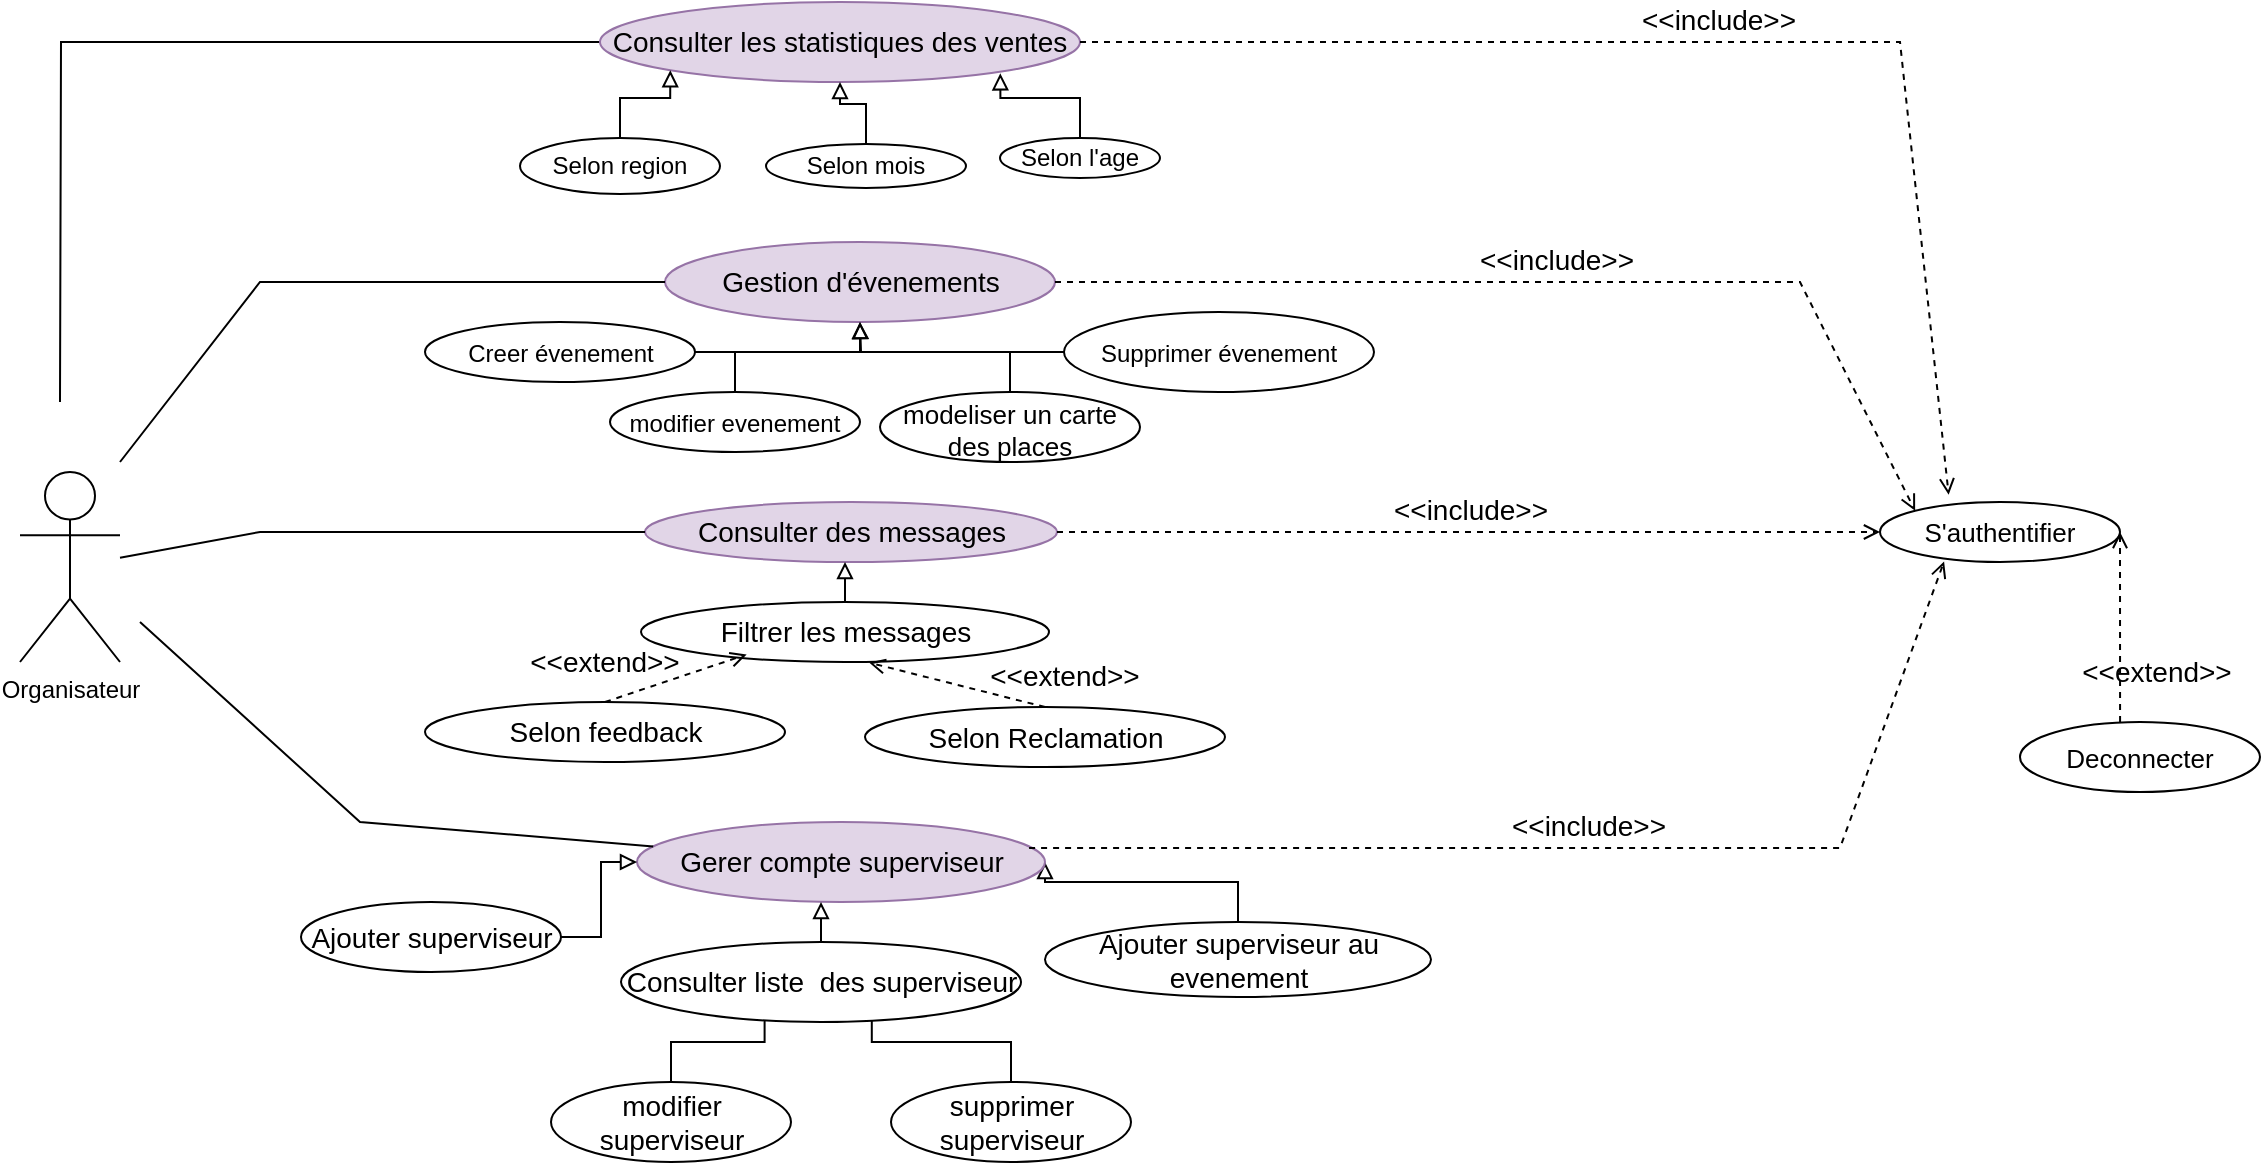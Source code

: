 <mxfile version="21.0.2" type="github">
  <diagram name="Page-1" id="tvrXYWguxjk-g5KQNEeY">
    <mxGraphModel dx="1528" dy="789" grid="1" gridSize="10" guides="1" tooltips="1" connect="1" arrows="1" fold="1" page="1" pageScale="1" pageWidth="1169" pageHeight="827" math="0" shadow="0">
      <root>
        <mxCell id="0" />
        <mxCell id="1" parent="0" />
        <mxCell id="25iMhyRyphCtYw7AUOcz-5" style="edgeStyle=orthogonalEdgeStyle;rounded=0;orthogonalLoop=1;jettySize=auto;html=1;endArrow=none;endFill=0;" edge="1" parent="1" source="I1212vl05lIgOYmDwrLI-4">
          <mxGeometry relative="1" as="geometry">
            <mxPoint x="50" y="320" as="targetPoint" />
          </mxGeometry>
        </mxCell>
        <mxCell id="I1212vl05lIgOYmDwrLI-4" value="&lt;font style=&quot;font-size: 14px;&quot;&gt;Consulter les statistiques des ventes &lt;/font&gt;" style="html=1;overflow=block;blockSpacing=1;whiteSpace=wrap;ellipse;fontSize=13;spacing=3.8;strokeColor=#9673a6;strokeOpacity=100;rounded=1;absoluteArcSize=1;arcSize=9;strokeWidth=1;lucidId=.BitsejxpJ_f;fillColor=#e1d5e7;" parent="1" vertex="1">
          <mxGeometry x="320" y="120" width="240" height="40" as="geometry" />
        </mxCell>
        <mxCell id="I1212vl05lIgOYmDwrLI-6" value="&lt;font style=&quot;font-size: 14px;&quot;&gt;Gestion d&#39;évenements&lt;/font&gt;" style="html=1;overflow=block;blockSpacing=1;whiteSpace=wrap;ellipse;fontSize=13;spacing=3.8;strokeColor=#9673a6;strokeOpacity=100;rounded=1;absoluteArcSize=1;arcSize=9;strokeWidth=1;lucidId=.BitsejxpJ_f;fillColor=#e1d5e7;" parent="1" vertex="1">
          <mxGeometry x="352.5" y="240" width="195" height="40" as="geometry" />
        </mxCell>
        <mxCell id="6kgnM06NobJMtCzkACtN-29" style="edgeStyle=orthogonalEdgeStyle;rounded=0;orthogonalLoop=1;jettySize=auto;html=1;exitX=1;exitY=0.5;exitDx=0;exitDy=0;fontSize=14;endArrow=none;endFill=0;" parent="1" source="I1212vl05lIgOYmDwrLI-8" edge="1">
          <mxGeometry relative="1" as="geometry">
            <Array as="points">
              <mxPoint x="450" y="295" />
            </Array>
            <mxPoint x="450" y="290" as="targetPoint" />
          </mxGeometry>
        </mxCell>
        <mxCell id="I1212vl05lIgOYmDwrLI-8" value="&lt;font style=&quot;font-size: 12px;&quot;&gt;Creer évenement&lt;/font&gt;" style="html=1;overflow=block;blockSpacing=1;whiteSpace=wrap;ellipse;fontSize=13;spacing=3.8;strokeColor=#000000;strokeOpacity=100;rounded=1;absoluteArcSize=1;arcSize=9;strokeWidth=1;lucidId=.BitsejxpJ_f;" parent="1" vertex="1">
          <mxGeometry x="232.5" y="280" width="135" height="30" as="geometry" />
        </mxCell>
        <mxCell id="6kgnM06NobJMtCzkACtN-31" style="edgeStyle=orthogonalEdgeStyle;rounded=0;orthogonalLoop=1;jettySize=auto;html=1;fontSize=14;endArrow=block;endFill=0;entryX=0.5;entryY=1;entryDx=0;entryDy=0;" parent="1" source="I1212vl05lIgOYmDwrLI-10" target="I1212vl05lIgOYmDwrLI-6" edge="1">
          <mxGeometry relative="1" as="geometry">
            <Array as="points" />
            <mxPoint x="450" y="290" as="targetPoint" />
          </mxGeometry>
        </mxCell>
        <mxCell id="I1212vl05lIgOYmDwrLI-10" value="&lt;font style=&quot;font-size: 12px;&quot;&gt;modifier evenement&lt;/font&gt;" style="html=1;overflow=block;blockSpacing=1;whiteSpace=wrap;ellipse;fontSize=13;spacing=3.8;strokeColor=#000000;strokeOpacity=100;rounded=1;absoluteArcSize=1;arcSize=9;strokeWidth=1;lucidId=.BitsejxpJ_f;" parent="1" vertex="1">
          <mxGeometry x="325" y="315" width="125" height="30" as="geometry" />
        </mxCell>
        <mxCell id="6kgnM06NobJMtCzkACtN-30" style="rounded=0;orthogonalLoop=1;jettySize=auto;html=1;fontSize=14;endArrow=none;endFill=0;" parent="1" source="I1212vl05lIgOYmDwrLI-12" edge="1">
          <mxGeometry relative="1" as="geometry">
            <mxPoint x="450" y="295" as="targetPoint" />
          </mxGeometry>
        </mxCell>
        <mxCell id="I1212vl05lIgOYmDwrLI-12" value="&lt;font style=&quot;font-size: 12px;&quot;&gt;Supprimer évenement &lt;/font&gt;" style="html=1;overflow=block;blockSpacing=1;whiteSpace=wrap;ellipse;fontSize=13;spacing=3.8;strokeColor=#000000;strokeOpacity=100;rounded=1;absoluteArcSize=1;arcSize=9;strokeWidth=1;lucidId=.BitsejxpJ_f;" parent="1" vertex="1">
          <mxGeometry x="552" y="275" width="155" height="40" as="geometry" />
        </mxCell>
        <mxCell id="I1212vl05lIgOYmDwrLI-14" value="&lt;font style=&quot;font-size: 14px;&quot;&gt;Consulter des messages  &lt;/font&gt;" style="ellipse;whiteSpace=wrap;html=1;strokeWidth=1;strokeColor=#9673a6;fillColor=#e1d5e7;" parent="1" vertex="1">
          <mxGeometry x="342.5" y="370" width="206" height="30" as="geometry" />
        </mxCell>
        <mxCell id="6kgnM06NobJMtCzkACtN-33" style="edgeStyle=orthogonalEdgeStyle;rounded=0;orthogonalLoop=1;jettySize=auto;html=1;entryX=0.485;entryY=1;entryDx=0;entryDy=0;entryPerimeter=0;fontSize=14;endArrow=block;endFill=0;" parent="1" source="I1212vl05lIgOYmDwrLI-16" target="I1212vl05lIgOYmDwrLI-14" edge="1">
          <mxGeometry relative="1" as="geometry" />
        </mxCell>
        <mxCell id="I1212vl05lIgOYmDwrLI-16" value="&lt;div style=&quot;font-size: 14px;&quot;&gt;&lt;font style=&quot;font-size: 14px;&quot;&gt;Filtrer les messages &lt;br&gt;&lt;/font&gt;&lt;/div&gt;" style="ellipse;whiteSpace=wrap;html=1;strokeWidth=1;strokeColor=#000000;" parent="1" vertex="1">
          <mxGeometry x="340.5" y="420" width="204" height="30" as="geometry" />
        </mxCell>
        <mxCell id="6kgnM06NobJMtCzkACtN-17" style="edgeStyle=orthogonalEdgeStyle;rounded=0;orthogonalLoop=1;jettySize=auto;html=1;entryX=1;entryY=0.5;entryDx=0;entryDy=0;fontSize=14;endArrow=block;endFill=0;" parent="1" source="I1212vl05lIgOYmDwrLI-17" target="6kgnM06NobJMtCzkACtN-10" edge="1">
          <mxGeometry relative="1" as="geometry">
            <Array as="points">
              <mxPoint x="639.5" y="560" />
              <mxPoint x="542.5" y="560" />
            </Array>
          </mxGeometry>
        </mxCell>
        <mxCell id="I1212vl05lIgOYmDwrLI-17" value="&lt;div&gt;&lt;font style=&quot;font-size: 14px;&quot;&gt;Ajouter superviseur au evenement&lt;/font&gt;&lt;/div&gt;" style="ellipse;whiteSpace=wrap;html=1;strokeWidth=1;strokeColor=#000000;" parent="1" vertex="1">
          <mxGeometry x="542.5" y="580" width="193" height="37.5" as="geometry" />
        </mxCell>
        <mxCell id="I1212vl05lIgOYmDwrLI-18" value="S&#39;authentifier" style="html=1;overflow=block;blockSpacing=1;whiteSpace=wrap;ellipse;fontSize=13;spacing=3.8;strokeColor=#000000;strokeOpacity=100;rounded=1;absoluteArcSize=1;arcSize=9;strokeWidth=1;lucidId=XvitAHHM73nt;" parent="1" vertex="1">
          <mxGeometry x="960" y="370" width="120" height="30" as="geometry" />
        </mxCell>
        <mxCell id="I1212vl05lIgOYmDwrLI-19" value="Deconnecter" style="html=1;overflow=block;blockSpacing=1;whiteSpace=wrap;ellipse;fontSize=13;spacing=3.8;strokeColor=#000000;strokeOpacity=100;rounded=1;absoluteArcSize=1;arcSize=9;strokeWidth=1;lucidId=XvitmW9DInrr;" parent="1" vertex="1">
          <mxGeometry x="1030" y="480" width="120" height="35" as="geometry" />
        </mxCell>
        <mxCell id="I1212vl05lIgOYmDwrLI-31" value="&amp;lt;&amp;lt;extend&amp;gt;&amp;gt;" style="html=1;verticalAlign=bottom;labelBackgroundColor=none;endArrow=open;endFill=0;dashed=1;rounded=0;fontSize=14;entryX=1;entryY=0.5;entryDx=0;entryDy=0;exitX=0.417;exitY=0;exitDx=0;exitDy=0;exitPerimeter=0;strokeWidth=1;strokeColor=#000000;" parent="1" source="I1212vl05lIgOYmDwrLI-19" target="I1212vl05lIgOYmDwrLI-18" edge="1">
          <mxGeometry x="-0.701" y="-18" width="160" relative="1" as="geometry">
            <mxPoint x="1370" y="530" as="sourcePoint" />
            <mxPoint x="1530" y="530" as="targetPoint" />
            <mxPoint as="offset" />
          </mxGeometry>
        </mxCell>
        <mxCell id="I1212vl05lIgOYmDwrLI-32" value="&lt;div style=&quot;font-size: 14px;&quot;&gt;&lt;font style=&quot;font-size: 14px;&quot;&gt;Selon feedback&lt;br&gt;&lt;/font&gt;&lt;/div&gt;" style="ellipse;whiteSpace=wrap;html=1;strokeWidth=1;strokeColor=#000000;" parent="1" vertex="1">
          <mxGeometry x="232.5" y="470" width="180" height="30" as="geometry" />
        </mxCell>
        <mxCell id="I1212vl05lIgOYmDwrLI-33" value="&lt;div style=&quot;font-size: 14px;&quot;&gt;&lt;font style=&quot;font-size: 14px;&quot;&gt;Selon Reclamation&lt;br&gt;&lt;/font&gt;&lt;/div&gt;" style="ellipse;whiteSpace=wrap;html=1;strokeWidth=1;strokeColor=#000000;" parent="1" vertex="1">
          <mxGeometry x="452.5" y="472.5" width="180" height="30" as="geometry" />
        </mxCell>
        <mxCell id="I1212vl05lIgOYmDwrLI-41" value="&amp;lt;&amp;lt;extend&amp;gt;&amp;gt;" style="html=1;verticalAlign=bottom;labelBackgroundColor=none;endArrow=open;endFill=0;dashed=1;rounded=0;fontSize=14;entryX=0.259;entryY=0.875;entryDx=0;entryDy=0;exitX=0.5;exitY=0;exitDx=0;exitDy=0;strokeWidth=1;strokeColor=#000000;entryPerimeter=0;" parent="1" source="I1212vl05lIgOYmDwrLI-32" target="I1212vl05lIgOYmDwrLI-16" edge="1">
          <mxGeometry x="-0.915" y="9" width="160" relative="1" as="geometry">
            <mxPoint x="264.822" y="162.43" as="sourcePoint" />
            <mxPoint x="413.068" y="119.192" as="targetPoint" />
            <Array as="points" />
            <mxPoint as="offset" />
          </mxGeometry>
        </mxCell>
        <mxCell id="I1212vl05lIgOYmDwrLI-42" value="&amp;lt;&amp;lt;extend&amp;gt;&amp;gt;" style="html=1;verticalAlign=bottom;labelBackgroundColor=none;endArrow=open;endFill=0;dashed=1;rounded=0;fontSize=14;exitX=0.5;exitY=0;exitDx=0;exitDy=0;strokeWidth=1;strokeColor=#000000;entryX=0.559;entryY=1.01;entryDx=0;entryDy=0;entryPerimeter=0;" parent="1" source="I1212vl05lIgOYmDwrLI-33" target="I1212vl05lIgOYmDwrLI-16" edge="1">
          <mxGeometry x="-1" y="-11" width="160" relative="1" as="geometry">
            <mxPoint x="320.5" y="573.75" as="sourcePoint" />
            <mxPoint x="455.5" y="513.75" as="targetPoint" />
            <Array as="points" />
            <mxPoint x="7" y="6" as="offset" />
          </mxGeometry>
        </mxCell>
        <mxCell id="6kgnM06NobJMtCzkACtN-41" style="edgeStyle=orthogonalEdgeStyle;rounded=0;orthogonalLoop=1;jettySize=auto;html=1;entryX=0.834;entryY=0.892;entryDx=0;entryDy=0;entryPerimeter=0;fontSize=14;endArrow=block;endFill=0;" parent="1" source="6kgnM06NobJMtCzkACtN-1" target="I1212vl05lIgOYmDwrLI-4" edge="1">
          <mxGeometry relative="1" as="geometry" />
        </mxCell>
        <mxCell id="6kgnM06NobJMtCzkACtN-1" value="&lt;font style=&quot;font-size: 12px;&quot;&gt;Selon l&#39;age&lt;/font&gt;" style="ellipse;whiteSpace=wrap;html=1;" parent="1" vertex="1">
          <mxGeometry x="520" y="188" width="80" height="20" as="geometry" />
        </mxCell>
        <mxCell id="6kgnM06NobJMtCzkACtN-39" style="edgeStyle=orthogonalEdgeStyle;rounded=0;orthogonalLoop=1;jettySize=auto;html=1;exitX=0.5;exitY=0;exitDx=0;exitDy=0;fontSize=14;endArrow=block;endFill=0;" parent="1" source="6kgnM06NobJMtCzkACtN-2" target="I1212vl05lIgOYmDwrLI-4" edge="1">
          <mxGeometry relative="1" as="geometry" />
        </mxCell>
        <mxCell id="6kgnM06NobJMtCzkACtN-2" value="&lt;div&gt;&lt;font style=&quot;font-size: 12px;&quot;&gt;Selon &lt;font style=&quot;font-size: 12px;&quot;&gt;mois&lt;/font&gt;&lt;/font&gt;&lt;/div&gt;" style="ellipse;whiteSpace=wrap;html=1;" parent="1" vertex="1">
          <mxGeometry x="403" y="191" width="100" height="22" as="geometry" />
        </mxCell>
        <mxCell id="6kgnM06NobJMtCzkACtN-38" style="edgeStyle=orthogonalEdgeStyle;rounded=0;orthogonalLoop=1;jettySize=auto;html=1;entryX=0;entryY=1;entryDx=0;entryDy=0;fontSize=14;endArrow=block;endFill=0;" parent="1" source="6kgnM06NobJMtCzkACtN-3" target="I1212vl05lIgOYmDwrLI-4" edge="1">
          <mxGeometry relative="1" as="geometry" />
        </mxCell>
        <mxCell id="6kgnM06NobJMtCzkACtN-3" value="&lt;font style=&quot;font-size: 12px;&quot;&gt;Selon region&lt;/font&gt;" style="ellipse;whiteSpace=wrap;html=1;" parent="1" vertex="1">
          <mxGeometry x="280" y="188" width="100" height="28" as="geometry" />
        </mxCell>
        <mxCell id="6kgnM06NobJMtCzkACtN-10" value="&lt;font style=&quot;font-size: 14px;&quot;&gt;Gerer compte superviseur&lt;/font&gt;" style="ellipse;whiteSpace=wrap;html=1;strokeWidth=1;strokeColor=#9673a6;fillColor=#e1d5e7;" parent="1" vertex="1">
          <mxGeometry x="338.5" y="530" width="204" height="40" as="geometry" />
        </mxCell>
        <mxCell id="6kgnM06NobJMtCzkACtN-16" style="edgeStyle=orthogonalEdgeStyle;rounded=0;orthogonalLoop=1;jettySize=auto;html=1;fontSize=14;endArrow=block;endFill=0;" parent="1" source="6kgnM06NobJMtCzkACtN-11" target="6kgnM06NobJMtCzkACtN-10" edge="1">
          <mxGeometry relative="1" as="geometry" />
        </mxCell>
        <mxCell id="6kgnM06NobJMtCzkACtN-11" value="Ajouter superviseur" style="ellipse;whiteSpace=wrap;html=1;fontSize=14;" parent="1" vertex="1">
          <mxGeometry x="170.5" y="570" width="130" height="35" as="geometry" />
        </mxCell>
        <mxCell id="6kgnM06NobJMtCzkACtN-18" style="edgeStyle=orthogonalEdgeStyle;rounded=0;orthogonalLoop=1;jettySize=auto;html=1;entryX=0.359;entryY=0.961;entryDx=0;entryDy=0;entryPerimeter=0;fontSize=14;endArrow=none;endFill=0;" parent="1" source="6kgnM06NobJMtCzkACtN-12" target="6kgnM06NobJMtCzkACtN-14" edge="1">
          <mxGeometry relative="1" as="geometry" />
        </mxCell>
        <mxCell id="6kgnM06NobJMtCzkACtN-12" value="modifier superviseur" style="ellipse;whiteSpace=wrap;html=1;fontSize=14;" parent="1" vertex="1">
          <mxGeometry x="295.5" y="660" width="120" height="40" as="geometry" />
        </mxCell>
        <mxCell id="6kgnM06NobJMtCzkACtN-19" style="edgeStyle=orthogonalEdgeStyle;rounded=0;orthogonalLoop=1;jettySize=auto;html=1;entryX=0.627;entryY=0.975;entryDx=0;entryDy=0;entryPerimeter=0;fontSize=14;endArrow=none;endFill=0;" parent="1" source="6kgnM06NobJMtCzkACtN-13" target="6kgnM06NobJMtCzkACtN-14" edge="1">
          <mxGeometry relative="1" as="geometry" />
        </mxCell>
        <mxCell id="6kgnM06NobJMtCzkACtN-13" value="supprimer superviseur" style="ellipse;whiteSpace=wrap;html=1;fontSize=14;" parent="1" vertex="1">
          <mxGeometry x="465.5" y="660" width="120" height="40" as="geometry" />
        </mxCell>
        <mxCell id="6kgnM06NobJMtCzkACtN-15" style="edgeStyle=orthogonalEdgeStyle;rounded=0;orthogonalLoop=1;jettySize=auto;html=1;exitX=0.5;exitY=0;exitDx=0;exitDy=0;fontSize=14;endArrow=block;endFill=0;" parent="1" source="6kgnM06NobJMtCzkACtN-14" edge="1">
          <mxGeometry relative="1" as="geometry">
            <mxPoint x="430.5" y="570" as="targetPoint" />
          </mxGeometry>
        </mxCell>
        <mxCell id="6kgnM06NobJMtCzkACtN-14" value="Consulter liste&amp;nbsp; des superviseur" style="ellipse;whiteSpace=wrap;html=1;fontSize=14;" parent="1" vertex="1">
          <mxGeometry x="330.5" y="590" width="200" height="40" as="geometry" />
        </mxCell>
        <mxCell id="6kgnM06NobJMtCzkACtN-34" value="&amp;lt;&amp;lt;include&amp;gt;&amp;gt;" style="html=1;verticalAlign=bottom;labelBackgroundColor=none;endArrow=open;endFill=0;dashed=1;rounded=0;fontSize=14;exitX=1;exitY=0.5;exitDx=0;exitDy=0;entryX=0.286;entryY=-0.122;entryDx=0;entryDy=0;entryPerimeter=0;" parent="1" source="I1212vl05lIgOYmDwrLI-4" target="I1212vl05lIgOYmDwrLI-18" edge="1">
          <mxGeometry width="160" relative="1" as="geometry">
            <mxPoint x="410" y="320" as="sourcePoint" />
            <mxPoint x="570" y="320" as="targetPoint" />
            <Array as="points">
              <mxPoint x="970" y="140" />
            </Array>
          </mxGeometry>
        </mxCell>
        <mxCell id="6kgnM06NobJMtCzkACtN-35" value="&amp;lt;&amp;lt;include&amp;gt;&amp;gt;" style="html=1;verticalAlign=bottom;labelBackgroundColor=none;endArrow=open;endFill=0;dashed=1;rounded=0;fontSize=14;exitX=1;exitY=0.5;exitDx=0;exitDy=0;entryX=0;entryY=0;entryDx=0;entryDy=0;" parent="1" source="I1212vl05lIgOYmDwrLI-6" target="I1212vl05lIgOYmDwrLI-18" edge="1">
          <mxGeometry width="160" relative="1" as="geometry">
            <mxPoint x="410" y="320" as="sourcePoint" />
            <mxPoint x="570" y="320" as="targetPoint" />
            <Array as="points">
              <mxPoint x="920" y="260" />
            </Array>
          </mxGeometry>
        </mxCell>
        <mxCell id="6kgnM06NobJMtCzkACtN-36" value="&amp;lt;&amp;lt;include&amp;gt;&amp;gt;" style="html=1;verticalAlign=bottom;labelBackgroundColor=none;endArrow=open;endFill=0;dashed=1;rounded=0;fontSize=14;entryX=0;entryY=0.5;entryDx=0;entryDy=0;exitX=1;exitY=0.5;exitDx=0;exitDy=0;" parent="1" source="I1212vl05lIgOYmDwrLI-14" target="I1212vl05lIgOYmDwrLI-18" edge="1">
          <mxGeometry width="160" relative="1" as="geometry">
            <mxPoint x="410" y="400" as="sourcePoint" />
            <mxPoint x="570" y="400" as="targetPoint" />
          </mxGeometry>
        </mxCell>
        <mxCell id="6kgnM06NobJMtCzkACtN-37" value="&amp;lt;&amp;lt;include&amp;gt;&amp;gt;" style="html=1;verticalAlign=bottom;labelBackgroundColor=none;endArrow=open;endFill=0;dashed=1;rounded=0;fontSize=14;entryX=0.267;entryY=0.992;entryDx=0;entryDy=0;exitX=0.961;exitY=0.325;exitDx=0;exitDy=0;exitPerimeter=0;entryPerimeter=0;" parent="1" source="6kgnM06NobJMtCzkACtN-10" target="I1212vl05lIgOYmDwrLI-18" edge="1">
          <mxGeometry width="160" relative="1" as="geometry">
            <mxPoint x="410" y="520" as="sourcePoint" />
            <mxPoint x="570" y="520" as="targetPoint" />
            <Array as="points">
              <mxPoint x="940" y="543" />
            </Array>
          </mxGeometry>
        </mxCell>
        <mxCell id="NXl6PDYvhRcdq7Tgv2Dt-2" style="edgeStyle=orthogonalEdgeStyle;rounded=0;orthogonalLoop=1;jettySize=auto;html=1;exitX=0.5;exitY=0;exitDx=0;exitDy=0;endArrow=block;endFill=0;" parent="1" source="NXl6PDYvhRcdq7Tgv2Dt-1" edge="1">
          <mxGeometry relative="1" as="geometry">
            <mxPoint x="450" y="280" as="targetPoint" />
          </mxGeometry>
        </mxCell>
        <mxCell id="NXl6PDYvhRcdq7Tgv2Dt-1" value="modeliser un carte des places" style="html=1;overflow=block;blockSpacing=1;whiteSpace=wrap;ellipse;fontSize=13;spacing=3.8;strokeColor=#000000;strokeOpacity=100;rounded=1;absoluteArcSize=1;arcSize=9;strokeWidth=1;lucidId=.BitsejxpJ_f;" parent="1" vertex="1">
          <mxGeometry x="460" y="315" width="130" height="35" as="geometry" />
        </mxCell>
        <mxCell id="25iMhyRyphCtYw7AUOcz-2" value="&lt;div align=&quot;left&quot;&gt;Organisateur&lt;/div&gt;&lt;div&gt;&lt;br&gt;&lt;br&gt;&lt;/div&gt;" style="shape=umlActor;verticalLabelPosition=bottom;verticalAlign=top;html=1;outlineConnect=0;" vertex="1" parent="1">
          <mxGeometry x="30" y="355" width="50" height="95" as="geometry" />
        </mxCell>
        <mxCell id="25iMhyRyphCtYw7AUOcz-7" value="" style="endArrow=none;html=1;rounded=0;entryX=0;entryY=0.5;entryDx=0;entryDy=0;" edge="1" parent="1" target="I1212vl05lIgOYmDwrLI-6">
          <mxGeometry width="50" height="50" relative="1" as="geometry">
            <mxPoint x="80" y="350" as="sourcePoint" />
            <mxPoint x="560" y="360" as="targetPoint" />
            <Array as="points">
              <mxPoint x="150" y="260" />
            </Array>
          </mxGeometry>
        </mxCell>
        <mxCell id="25iMhyRyphCtYw7AUOcz-8" value="" style="endArrow=none;html=1;rounded=0;entryX=0;entryY=0.5;entryDx=0;entryDy=0;" edge="1" parent="1" source="25iMhyRyphCtYw7AUOcz-2" target="I1212vl05lIgOYmDwrLI-14">
          <mxGeometry width="50" height="50" relative="1" as="geometry">
            <mxPoint x="510" y="410" as="sourcePoint" />
            <mxPoint x="560" y="360" as="targetPoint" />
            <Array as="points">
              <mxPoint x="150" y="385" />
            </Array>
          </mxGeometry>
        </mxCell>
        <mxCell id="25iMhyRyphCtYw7AUOcz-9" value="" style="endArrow=none;html=1;rounded=0;" edge="1" parent="1" target="6kgnM06NobJMtCzkACtN-10">
          <mxGeometry width="50" height="50" relative="1" as="geometry">
            <mxPoint x="90" y="430" as="sourcePoint" />
            <mxPoint x="560" y="390" as="targetPoint" />
            <Array as="points">
              <mxPoint x="200" y="530" />
            </Array>
          </mxGeometry>
        </mxCell>
      </root>
    </mxGraphModel>
  </diagram>
</mxfile>
